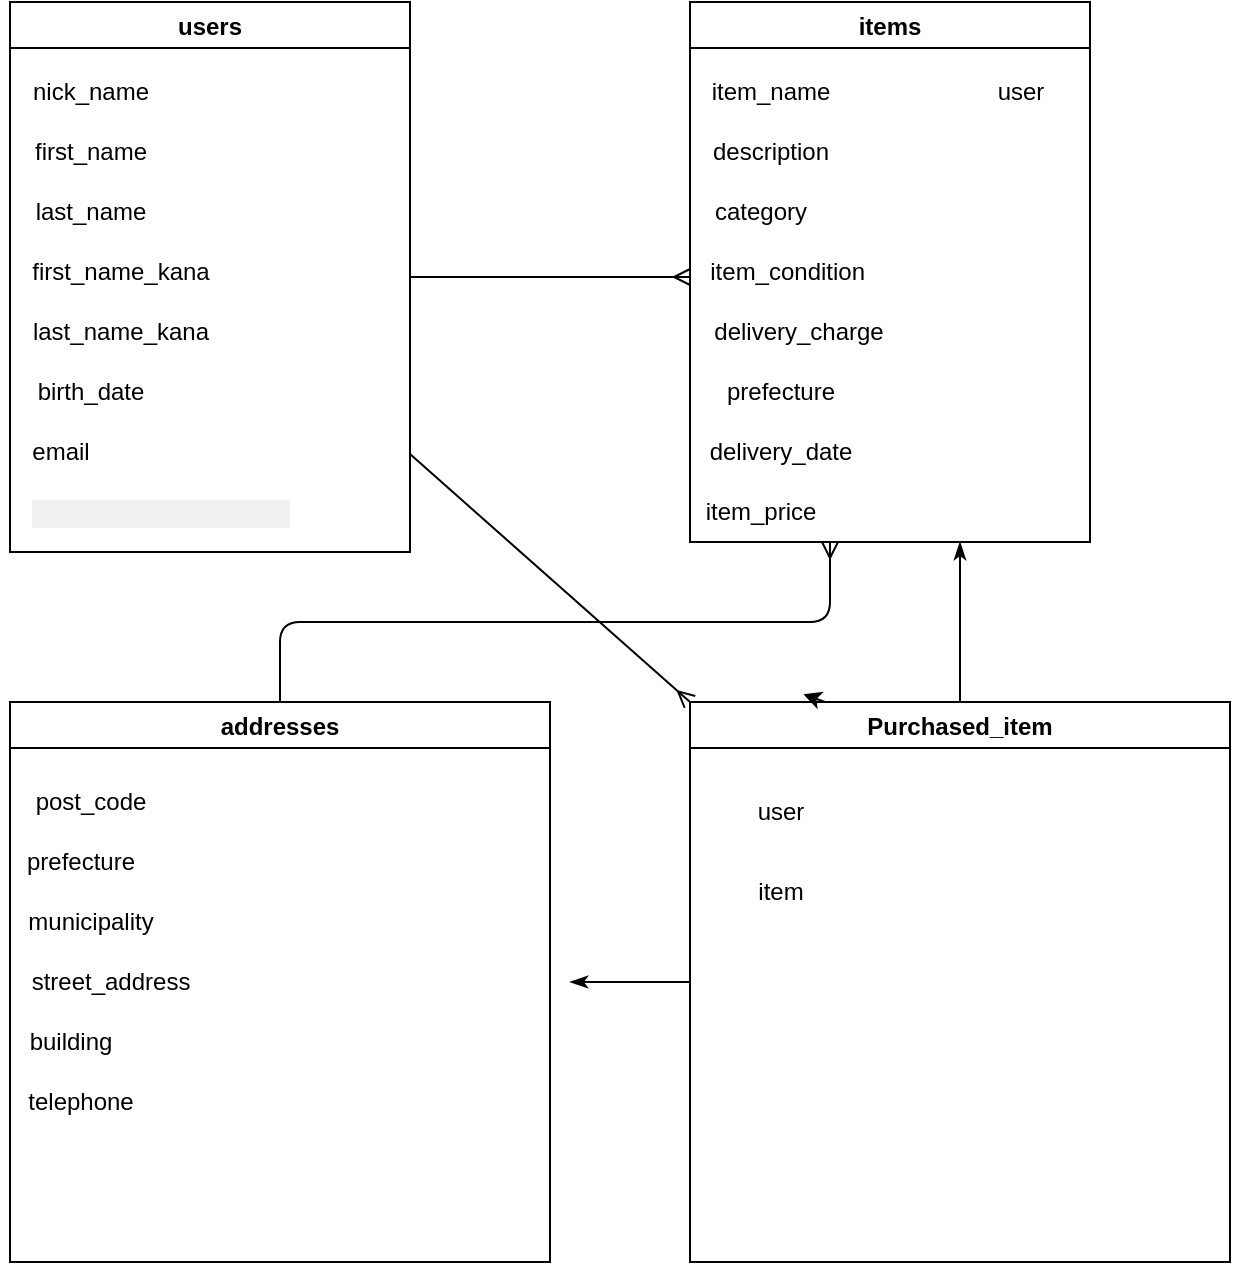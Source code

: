 <mxfile>
    <diagram id="dZ9gxPBAXobXoV-FH45U" name="ページ1">
        <mxGraphModel dx="1009" dy="661" grid="1" gridSize="10" guides="1" tooltips="1" connect="1" arrows="1" fold="1" page="1" pageScale="1" pageWidth="827" pageHeight="1169" math="0" shadow="0">
            <root>
                <mxCell id="0"/>
                <mxCell id="1" parent="0"/>
                <mxCell id="95" style="edgeStyle=none;html=1;entryX=0;entryY=0;entryDx=0;entryDy=0;endArrow=ERmany;endFill=0;" edge="1" parent="1" source="17" target="87">
                    <mxGeometry relative="1" as="geometry"/>
                </mxCell>
                <mxCell id="17" value="users" style="swimlane;" parent="1" vertex="1">
                    <mxGeometry x="20" y="50" width="200" height="275" as="geometry">
                        <mxRectangle x="210" y="230" width="100" height="30" as="alternateBounds"/>
                    </mxGeometry>
                </mxCell>
                <mxCell id="21" value="nick_name" style="text;html=1;align=center;verticalAlign=middle;resizable=0;points=[];autosize=1;strokeColor=none;fillColor=none;" parent="17" vertex="1">
                    <mxGeometry y="30" width="80" height="30" as="geometry"/>
                </mxCell>
                <mxCell id="23" value="first_name" style="text;html=1;align=center;verticalAlign=middle;resizable=0;points=[];autosize=1;strokeColor=none;fillColor=none;" parent="17" vertex="1">
                    <mxGeometry y="60" width="80" height="30" as="geometry"/>
                </mxCell>
                <mxCell id="26" value="last_name" style="text;html=1;align=center;verticalAlign=middle;resizable=0;points=[];autosize=1;strokeColor=none;fillColor=none;" parent="17" vertex="1">
                    <mxGeometry y="90" width="80" height="30" as="geometry"/>
                </mxCell>
                <mxCell id="28" value="first_name_kana" style="text;html=1;align=center;verticalAlign=middle;resizable=0;points=[];autosize=1;strokeColor=none;fillColor=none;" parent="17" vertex="1">
                    <mxGeometry y="120" width="110" height="30" as="geometry"/>
                </mxCell>
                <mxCell id="29" value="birth_date" style="text;html=1;align=center;verticalAlign=middle;resizable=0;points=[];autosize=1;strokeColor=none;fillColor=none;" parent="17" vertex="1">
                    <mxGeometry y="180" width="80" height="30" as="geometry"/>
                </mxCell>
                <mxCell id="30" value="last_name_kana" style="text;html=1;align=center;verticalAlign=middle;resizable=0;points=[];autosize=1;strokeColor=none;fillColor=none;" parent="17" vertex="1">
                    <mxGeometry y="150" width="110" height="30" as="geometry"/>
                </mxCell>
                <mxCell id="31" value="email" style="text;html=1;align=center;verticalAlign=middle;resizable=0;points=[];autosize=1;strokeColor=none;fillColor=none;" parent="17" vertex="1">
                    <mxGeometry y="210" width="50" height="30" as="geometry"/>
                </mxCell>
                <mxCell id="86" value="&lt;span style=&quot;font-family: ui-monospace, SFMono-Regular, &amp;quot;SF Mono&amp;quot;, Menlo, Consolas, &amp;quot;Liberation Mono&amp;quot;, monospace; font-size: 11.9px; text-align: start; background-color: rgba(175, 184, 193, 0.2);&quot;&gt;encrypted_password&lt;/span&gt;" style="text;html=1;align=center;verticalAlign=middle;resizable=0;points=[];autosize=1;fontColor=#F0F0F0;" parent="17" vertex="1">
                    <mxGeometry y="240" width="150" height="30" as="geometry"/>
                </mxCell>
                <mxCell id="18" value="addresses" style="swimlane;" parent="1" vertex="1">
                    <mxGeometry x="20" y="400" width="270" height="280" as="geometry"/>
                </mxCell>
                <mxCell id="46" value="prefecture" style="text;html=1;align=center;verticalAlign=middle;resizable=0;points=[];autosize=1;strokeColor=none;fillColor=none;" parent="18" vertex="1">
                    <mxGeometry x="-5" y="65" width="80" height="30" as="geometry"/>
                </mxCell>
                <mxCell id="48" value="municipality" style="text;html=1;align=center;verticalAlign=middle;resizable=0;points=[];autosize=1;strokeColor=none;fillColor=none;" parent="18" vertex="1">
                    <mxGeometry x="-5" y="95" width="90" height="30" as="geometry"/>
                </mxCell>
                <mxCell id="49" value="street_address" style="text;html=1;align=center;verticalAlign=middle;resizable=0;points=[];autosize=1;strokeColor=none;fillColor=none;" parent="18" vertex="1">
                    <mxGeometry y="125" width="100" height="30" as="geometry"/>
                </mxCell>
                <mxCell id="51" value="building" style="text;html=1;align=center;verticalAlign=middle;resizable=0;points=[];autosize=1;strokeColor=none;fillColor=none;" parent="18" vertex="1">
                    <mxGeometry y="155" width="60" height="30" as="geometry"/>
                </mxCell>
                <mxCell id="52" value="telephone" style="text;html=1;align=center;verticalAlign=middle;resizable=0;points=[];autosize=1;strokeColor=none;fillColor=none;" parent="18" vertex="1">
                    <mxGeometry x="-5" y="185" width="80" height="30" as="geometry"/>
                </mxCell>
                <mxCell id="57" style="edgeStyle=elbowEdgeStyle;elbow=vertical;html=1;startArrow=ERmany;startFill=0;endArrow=none;endFill=0;entryX=0.5;entryY=0;entryDx=0;entryDy=0;" parent="1" source="19" target="18" edge="1">
                    <mxGeometry relative="1" as="geometry">
                        <mxPoint x="230" y="390" as="targetPoint"/>
                        <Array as="points">
                            <mxPoint x="430" y="360"/>
                        </Array>
                    </mxGeometry>
                </mxCell>
                <mxCell id="19" value="items" style="swimlane;" parent="1" vertex="1">
                    <mxGeometry x="360" y="50" width="200" height="270" as="geometry"/>
                </mxCell>
                <mxCell id="34" value="item_name" style="text;html=1;align=center;verticalAlign=middle;resizable=0;points=[];autosize=1;strokeColor=none;fillColor=none;" parent="19" vertex="1">
                    <mxGeometry y="30" width="80" height="30" as="geometry"/>
                </mxCell>
                <mxCell id="35" value="user" style="text;html=1;align=center;verticalAlign=middle;resizable=0;points=[];autosize=1;strokeColor=none;fillColor=none;" parent="19" vertex="1">
                    <mxGeometry x="140" y="30" width="50" height="30" as="geometry"/>
                </mxCell>
                <mxCell id="36" value="category" style="text;html=1;align=center;verticalAlign=middle;resizable=0;points=[];autosize=1;strokeColor=none;fillColor=none;" parent="19" vertex="1">
                    <mxGeometry y="90" width="70" height="30" as="geometry"/>
                </mxCell>
                <mxCell id="38" value="item_condition&amp;nbsp;" style="text;html=1;align=center;verticalAlign=middle;resizable=0;points=[];autosize=1;strokeColor=none;fillColor=none;" parent="19" vertex="1">
                    <mxGeometry y="120" width="100" height="30" as="geometry"/>
                </mxCell>
                <mxCell id="39" value="delivery_charge" style="text;html=1;align=center;verticalAlign=middle;resizable=0;points=[];autosize=1;strokeColor=none;fillColor=none;" parent="19" vertex="1">
                    <mxGeometry x="-1" y="150" width="110" height="30" as="geometry"/>
                </mxCell>
                <mxCell id="41" value="prefecture" style="text;html=1;align=center;verticalAlign=middle;resizable=0;points=[];autosize=1;strokeColor=none;fillColor=none;" parent="19" vertex="1">
                    <mxGeometry x="5" y="180" width="80" height="30" as="geometry"/>
                </mxCell>
                <mxCell id="42" value="delivery_date" style="text;html=1;align=center;verticalAlign=middle;resizable=0;points=[];autosize=1;strokeColor=none;fillColor=none;" parent="19" vertex="1">
                    <mxGeometry y="210" width="90" height="30" as="geometry"/>
                </mxCell>
                <mxCell id="43" value="item_price" style="text;html=1;align=center;verticalAlign=middle;resizable=0;points=[];autosize=1;strokeColor=none;fillColor=none;" parent="19" vertex="1">
                    <mxGeometry x="-5" y="240" width="80" height="30" as="geometry"/>
                </mxCell>
                <mxCell id="44" value="description" style="text;html=1;align=center;verticalAlign=middle;resizable=0;points=[];autosize=1;strokeColor=none;fillColor=none;" parent="19" vertex="1">
                    <mxGeometry y="60" width="80" height="30" as="geometry"/>
                </mxCell>
                <mxCell id="45" value="post_code" style="text;html=1;align=center;verticalAlign=middle;resizable=0;points=[];autosize=1;strokeColor=none;fillColor=none;" parent="1" vertex="1">
                    <mxGeometry x="20" y="435" width="80" height="30" as="geometry"/>
                </mxCell>
                <mxCell id="56" style="edgeStyle=elbowEdgeStyle;elbow=vertical;html=1;entryX=1;entryY=0.5;entryDx=0;entryDy=0;startArrow=ERmany;startFill=0;endArrow=none;endFill=0;" parent="1" source="38" target="17" edge="1">
                    <mxGeometry relative="1" as="geometry"/>
                </mxCell>
                <mxCell id="96" style="edgeStyle=none;html=1;endArrow=classicThin;endFill=1;" edge="1" parent="1" source="87">
                    <mxGeometry relative="1" as="geometry">
                        <mxPoint x="495" y="320" as="targetPoint"/>
                    </mxGeometry>
                </mxCell>
                <mxCell id="97" style="edgeStyle=none;html=1;endArrow=classicThin;endFill=1;" edge="1" parent="1" source="87">
                    <mxGeometry relative="1" as="geometry">
                        <mxPoint x="300" y="540" as="targetPoint"/>
                    </mxGeometry>
                </mxCell>
                <mxCell id="87" value="Purchased_item" style="swimlane;" parent="1" vertex="1">
                    <mxGeometry x="360" y="400" width="270" height="280" as="geometry"/>
                </mxCell>
                <mxCell id="93" value="user" style="text;html=1;align=center;verticalAlign=middle;resizable=0;points=[];autosize=1;strokeColor=none;fillColor=none;" vertex="1" parent="87">
                    <mxGeometry x="20" y="40" width="50" height="30" as="geometry"/>
                </mxCell>
                <mxCell id="94" value="item" style="text;html=1;align=center;verticalAlign=middle;resizable=0;points=[];autosize=1;strokeColor=none;fillColor=none;" vertex="1" parent="87">
                    <mxGeometry x="20" y="80" width="50" height="30" as="geometry"/>
                </mxCell>
                <mxCell id="92" style="edgeStyle=none;html=1;exitX=0.25;exitY=0;exitDx=0;exitDy=0;entryX=0.21;entryY=-0.014;entryDx=0;entryDy=0;entryPerimeter=0;" edge="1" parent="1" source="87" target="87">
                    <mxGeometry relative="1" as="geometry">
                        <Array as="points"/>
                    </mxGeometry>
                </mxCell>
            </root>
        </mxGraphModel>
    </diagram>
</mxfile>